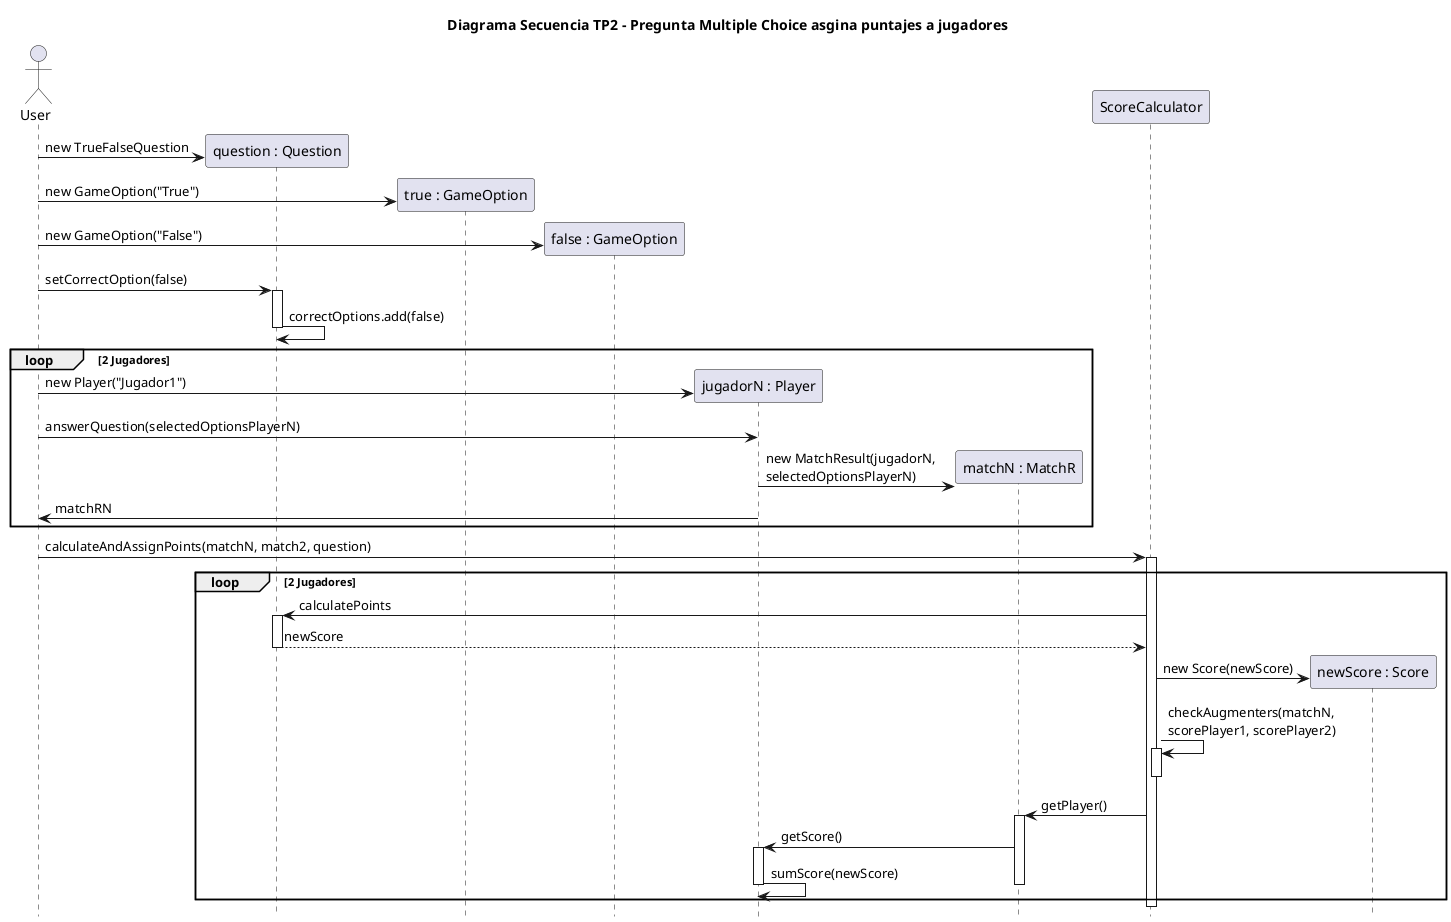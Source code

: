 
@startuml

actor User
title Diagrama Secuencia TP2 - Pregunta Multiple Choice asgina puntajes a jugadores
hide footbox

participant "question : Question" as question

participant "true : GameOption" as true
participant "false : GameOption" as false

participant "jugadorN : Player" as jugadorN

User -> question ** : new TrueFalseQuestion

User -> true ** : new GameOption("True")
User -> false ** : new GameOption("False")

User -> question : setCorrectOption(false)
activate question
question -> question : correctOptions.add(false)
deactivate question

loop 2 Jugadores
User -> jugadorN ** : new Player("Jugador1")

participant "matchN : MatchR" as matchN

User -> jugadorN : answerQuestion(selectedOptionsPlayerN)
jugadorN -> matchN **: new MatchResult(jugadorN, \nselectedOptionsPlayerN)
jugadorN -> User : matchRN

end loop

User -> ScoreCalculator : calculateAndAssignPoints(matchN, match2, question)
activate ScoreCalculator

loop 2 Jugadores
participant "newScore : Score" as puntaje
ScoreCalculator -> question : calculatePoints
activate question
question --> ScoreCalculator : newScore
deactivate question

ScoreCalculator -> puntaje **: new Score(newScore)

ScoreCalculator -> ScoreCalculator : checkAugmenters(matchN, \nscorePlayer1, scorePlayer2)
activate ScoreCalculator
deactivate ScoreCalculator

ScoreCalculator -> matchN : getPlayer()
activate matchN
matchN -> jugadorN : getScore()
activate jugadorN
jugadorN -> jugadorN : sumScore(newScore)
deactivate jugadorN
deactivate matchN
end loop

deactivate ScoreCalculator

@enduml
